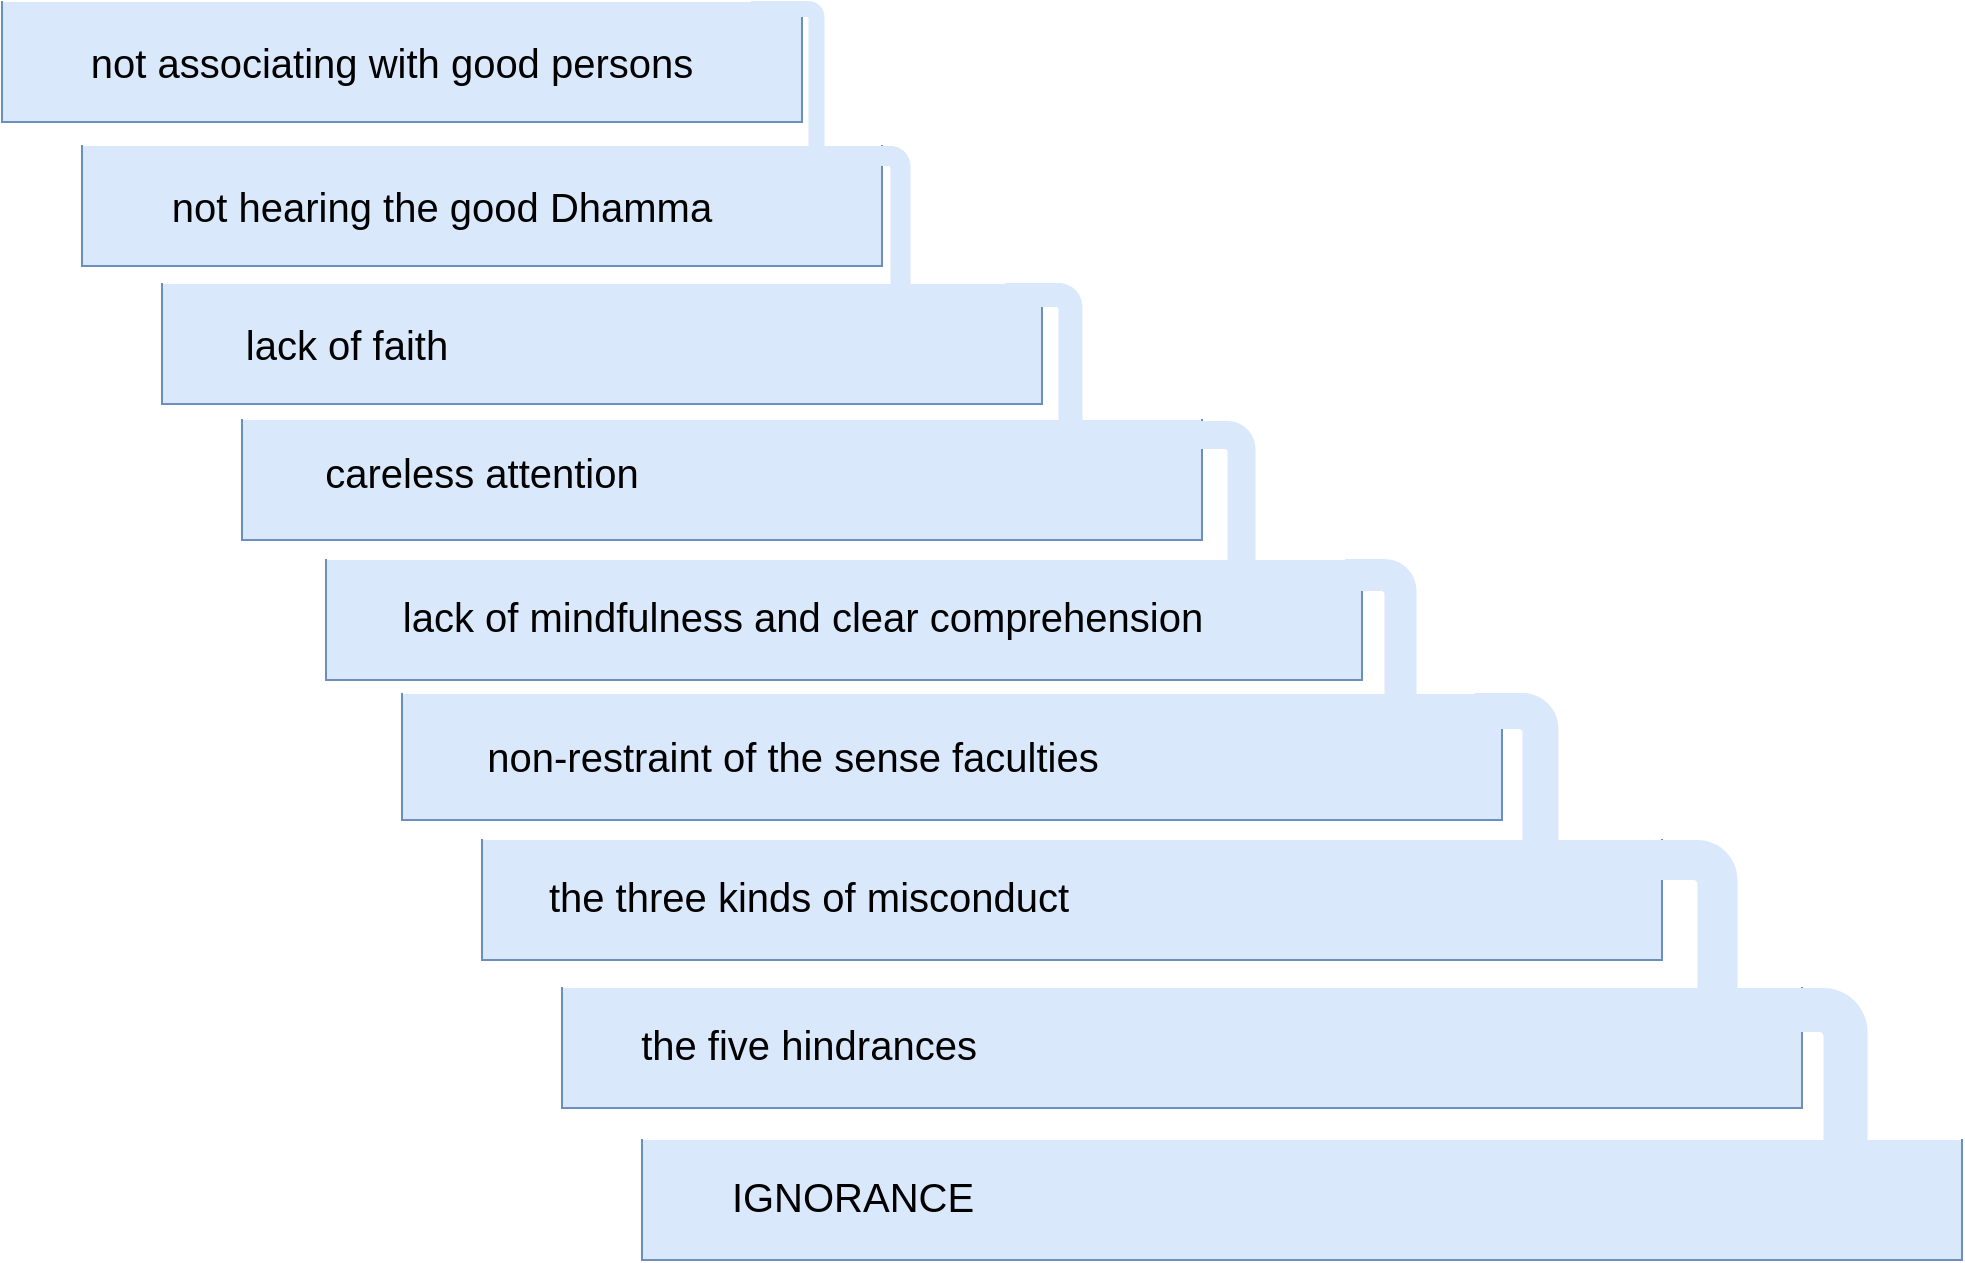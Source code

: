 <mxfile version="12.1.3" pages="1"><diagram id="cPQQK-FlxSqWF9vatn23" name="Page-1"><mxGraphModel dx="1380" dy="895" grid="1" gridSize="1" guides="1" tooltips="1" connect="1" arrows="1" fold="1" page="1" pageScale="1" pageWidth="1169" pageHeight="827" math="0" shadow="0"><root><mxCell id="0"/><mxCell id="1" parent="0"/><mxCell id="TC_d6Be_6wJDe8-FPPqR-21" value="" style="shape=partialRectangle;whiteSpace=wrap;html=1;bottom=1;right=1;left=1;top=0;fillColor=#dae8fc;routingCenterX=-0.5;fontSize=17;strokeColor=#6c8ebf;" vertex="1" parent="1"><mxGeometry x="160" y="230" width="480" height="60" as="geometry"/></mxCell><mxCell id="TC_d6Be_6wJDe8-FPPqR-12" value="" style="shape=partialRectangle;whiteSpace=wrap;html=1;bottom=1;right=1;left=1;top=0;fillColor=#dae8fc;routingCenterX=-0.5;fontSize=17;strokeColor=#6c8ebf;" vertex="1" parent="1"><mxGeometry x="80" y="93" width="400" height="60" as="geometry"/></mxCell><mxCell id="TC_d6Be_6wJDe8-FPPqR-13" value="&lt;font style=&quot;font-size: 20px&quot;&gt;not hearing the good Dhamma&lt;/font&gt;" style="text;fontSize=23;fontStyle=0;verticalAlign=middle;align=center;whiteSpace=wrap;html=1;" vertex="1" parent="1"><mxGeometry x="120" y="99" width="280" height="48" as="geometry"/></mxCell><mxCell id="TC_d6Be_6wJDe8-FPPqR-19" value="" style="shape=partialRectangle;whiteSpace=wrap;html=1;bottom=1;right=1;left=1;top=0;fillColor=#dae8fc;routingCenterX=-0.5;fontSize=17;strokeColor=#6c8ebf;" vertex="1" parent="1"><mxGeometry x="120" y="162" width="440" height="60" as="geometry"/></mxCell><mxCell id="TC_d6Be_6wJDe8-FPPqR-18" value="" style="shape=partialRectangle;whiteSpace=wrap;html=1;bottom=1;right=1;left=1;top=0;fillColor=#dae8fc;routingCenterX=-0.5;fontSize=17;strokeColor=#6c8ebf;" vertex="1" parent="1"><mxGeometry x="40" y="21" width="400" height="60" as="geometry"/></mxCell><mxCell id="TC_d6Be_6wJDe8-FPPqR-3" value="not associating with good persons" style="text;strokeColor=none;fillColor=none;fontSize=20;fontStyle=0;verticalAlign=middle;align=center;spacing=2;whiteSpace=wrap;" vertex="1" parent="1"><mxGeometry x="80" y="25.5" width="310" height="51" as="geometry"/></mxCell><mxCell id="TC_d6Be_6wJDe8-FPPqR-20" value="&lt;font style=&quot;font-size: 20px&quot;&gt;lack of faith&lt;/font&gt;" style="text;strokeColor=none;fillColor=none;fontSize=23;fontStyle=0;verticalAlign=middle;align=center;whiteSpace=wrap;html=1;" vertex="1" parent="1"><mxGeometry x="160" y="172" width="105" height="40" as="geometry"/></mxCell><mxCell id="TC_d6Be_6wJDe8-FPPqR-22" value="&lt;font style=&quot;font-size: 20px&quot;&gt;careless attention&lt;/font&gt;" style="text;strokeColor=none;fillColor=none;fontSize=23;fontStyle=0;verticalAlign=middle;align=center;whiteSpace=wrap;html=1;" vertex="1" parent="1"><mxGeometry x="200" y="236" width="160" height="40" as="geometry"/></mxCell><mxCell id="TC_d6Be_6wJDe8-FPPqR-31" value="" style="shape=partialRectangle;whiteSpace=wrap;html=1;bottom=1;right=1;left=1;top=0;fillColor=#dae8fc;routingCenterX=-0.5;fontSize=17;strokeColor=#6c8ebf;" vertex="1" parent="1"><mxGeometry x="202" y="300" width="518" height="60" as="geometry"/></mxCell><mxCell id="TC_d6Be_6wJDe8-FPPqR-34" value="lack of mindfulness and clear comprehension" style="text;html=1;fontSize=20;fontColor=#000000;align=center;" vertex="1" parent="1"><mxGeometry x="287.5" y="310" width="305" height="55" as="geometry"/></mxCell><mxCell id="TC_d6Be_6wJDe8-FPPqR-35" value="" style="shape=partialRectangle;whiteSpace=wrap;html=1;bottom=1;right=1;left=1;top=0;fillColor=#dae8fc;routingCenterX=-0.5;fontSize=17;strokeColor=#6c8ebf;" vertex="1" parent="1"><mxGeometry x="240" y="367" width="550" height="63" as="geometry"/></mxCell><mxCell id="TC_d6Be_6wJDe8-FPPqR-37" value="non-restraint of the sense faculties" style="text;html=1;fontSize=20;fontColor=#000000;align=center;" vertex="1" parent="1"><mxGeometry x="280" y="380" width="310" height="40" as="geometry"/></mxCell><mxCell id="TC_d6Be_6wJDe8-FPPqR-38" value="" style="shape=partialRectangle;whiteSpace=wrap;html=1;bottom=1;right=1;left=1;top=0;fillColor=#dae8fc;routingCenterX=-0.5;fontSize=17;strokeColor=#6c8ebf;" vertex="1" parent="1"><mxGeometry x="280" y="440" width="590" height="60" as="geometry"/></mxCell><mxCell id="TC_d6Be_6wJDe8-FPPqR-40" value="the three kinds of misconduct" style="text;html=1;fontSize=20;fontColor=#000000;align=center;" vertex="1" parent="1"><mxGeometry x="310" y="450" width="265" height="40" as="geometry"/></mxCell><mxCell id="TC_d6Be_6wJDe8-FPPqR-41" value="" style="shape=partialRectangle;whiteSpace=wrap;html=1;bottom=1;right=1;left=1;top=0;fillColor=#dae8fc;routingCenterX=-0.5;fontSize=17;strokeColor=#6c8ebf;" vertex="1" parent="1"><mxGeometry x="320" y="514" width="620" height="60" as="geometry"/></mxCell><mxCell id="TC_d6Be_6wJDe8-FPPqR-42" value="" style="shape=partialRectangle;whiteSpace=wrap;html=1;bottom=1;right=1;left=1;top=0;fillColor=#dae8fc;routingCenterX=-0.5;fontSize=17;strokeColor=#6c8ebf;" vertex="1" parent="1"><mxGeometry x="360" y="590" width="660" height="60" as="geometry"/></mxCell><mxCell id="TC_d6Be_6wJDe8-FPPqR-43" value="" style="html=1;shadow=0;dashed=0;align=center;verticalAlign=middle;shape=mxgraph.arrows2.bendArrow;dy=4;dx=0;notch=0;arrowHead=28.5;rounded=1;fontSize=20;rotation=90;fillColor=#dae8fc;strokeColor=none;fontColor=#000000;" vertex="1" parent="1"><mxGeometry x="393" y="42" width="90" height="47" as="geometry"/></mxCell><mxCell id="TC_d6Be_6wJDe8-FPPqR-45" value="the five hindrances" style="text;html=1;fontSize=20;fontColor=#000000;align=center;" vertex="1" parent="1"><mxGeometry x="355" y="523.5" width="175" height="40" as="geometry"/></mxCell><mxCell id="TC_d6Be_6wJDe8-FPPqR-46" value="IGNORANCE" style="text;html=1;fontSize=20;fontColor=#000000;align=center;" vertex="1" parent="1"><mxGeometry x="400" y="600" width="130" height="40" as="geometry"/></mxCell><mxCell id="TC_d6Be_6wJDe8-FPPqR-49" value="" style="html=1;shadow=0;dashed=0;align=center;verticalAlign=middle;shape=mxgraph.arrows2.bendArrow;dy=5;dx=0;notch=0;arrowHead=28.5;rounded=1;fontSize=20;rotation=90;fillColor=#dae8fc;strokeColor=none;fontColor=#000000;" vertex="1" parent="1"><mxGeometry x="437.5" y="112" width="85" height="47" as="geometry"/></mxCell><mxCell id="TC_d6Be_6wJDe8-FPPqR-51" value="" style="html=1;shadow=0;dashed=0;align=center;verticalAlign=middle;shape=mxgraph.arrows2.bendArrow;dy=6;dx=0;notch=0;arrowHead=28.5;rounded=1;fontSize=20;rotation=90;fillColor=#dae8fc;strokeColor=none;fontColor=#000000;" vertex="1" parent="1"><mxGeometry x="522.5" y="180.5" width="85" height="47" as="geometry"/></mxCell><mxCell id="TC_d6Be_6wJDe8-FPPqR-53" value="" style="html=1;shadow=0;dashed=0;align=center;verticalAlign=middle;shape=mxgraph.arrows2.bendArrow;dy=8;dx=0;notch=0;arrowHead=28.5;rounded=1;fontSize=20;rotation=90;fillColor=#dae8fc;strokeColor=none;fontColor=#000000;" vertex="1" parent="1"><mxGeometry x="690" y="321" width="85" height="42" as="geometry"/></mxCell><mxCell id="TC_d6Be_6wJDe8-FPPqR-54" value="" style="html=1;shadow=0;dashed=0;align=center;verticalAlign=middle;shape=mxgraph.arrows2.bendArrow;dy=7;dx=0;notch=0;arrowHead=28.5;rounded=1;fontSize=20;rotation=90;fillColor=#dae8fc;strokeColor=none;fontColor=#000000;" vertex="1" parent="1"><mxGeometry x="605" y="246.5" width="85" height="53" as="geometry"/></mxCell><mxCell id="TC_d6Be_6wJDe8-FPPqR-55" value="" style="html=1;shadow=0;dashed=0;align=center;verticalAlign=middle;shape=mxgraph.arrows2.bendArrow;dy=9;dx=0;notch=0;arrowHead=28.5;rounded=1;fontSize=20;rotation=90;fillColor=#dae8fc;strokeColor=none;fontColor=#000000;" vertex="1" parent="1"><mxGeometry x="759" y="384" width="82" height="47" as="geometry"/></mxCell><mxCell id="TC_d6Be_6wJDe8-FPPqR-58" value="" style="html=1;shadow=0;dashed=0;align=center;verticalAlign=middle;shape=mxgraph.arrows2.bendArrow;dy=10;dx=0;notch=0;arrowHead=28.5;rounded=1;fontSize=20;rotation=90;fillColor=#dae8fc;strokeColor=none;fontColor=#000000;" vertex="1" parent="1"><mxGeometry x="842" y="463" width="93" height="47" as="geometry"/></mxCell><mxCell id="TC_d6Be_6wJDe8-FPPqR-59" value="" style="html=1;shadow=0;dashed=0;align=center;verticalAlign=middle;shape=mxgraph.arrows2.bendArrow;dy=11;dx=0;notch=0;arrowHead=28.5;rounded=1;fontSize=20;rotation=90;fillColor=#dae8fc;strokeColor=none;fontColor=#000000;" vertex="1" parent="1"><mxGeometry x="905" y="538" width="95" height="47" as="geometry"/></mxCell></root></mxGraphModel></diagram></mxfile>